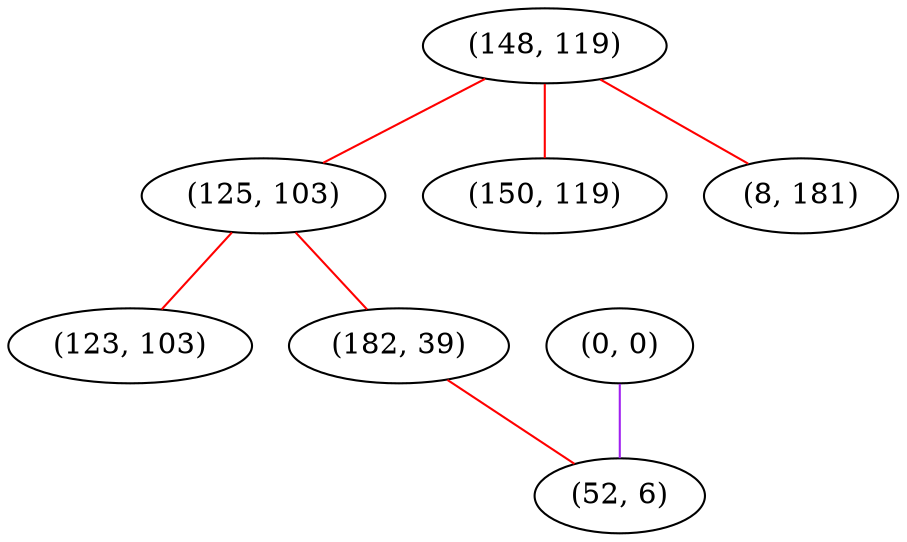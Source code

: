 graph "" {
"(148, 119)";
"(125, 103)";
"(150, 119)";
"(8, 181)";
"(123, 103)";
"(0, 0)";
"(182, 39)";
"(52, 6)";
"(148, 119)" -- "(150, 119)"  [color=red, key=0, weight=1];
"(148, 119)" -- "(125, 103)"  [color=red, key=0, weight=1];
"(148, 119)" -- "(8, 181)"  [color=red, key=0, weight=1];
"(125, 103)" -- "(123, 103)"  [color=red, key=0, weight=1];
"(125, 103)" -- "(182, 39)"  [color=red, key=0, weight=1];
"(0, 0)" -- "(52, 6)"  [color=purple, key=0, weight=4];
"(182, 39)" -- "(52, 6)"  [color=red, key=0, weight=1];
}
